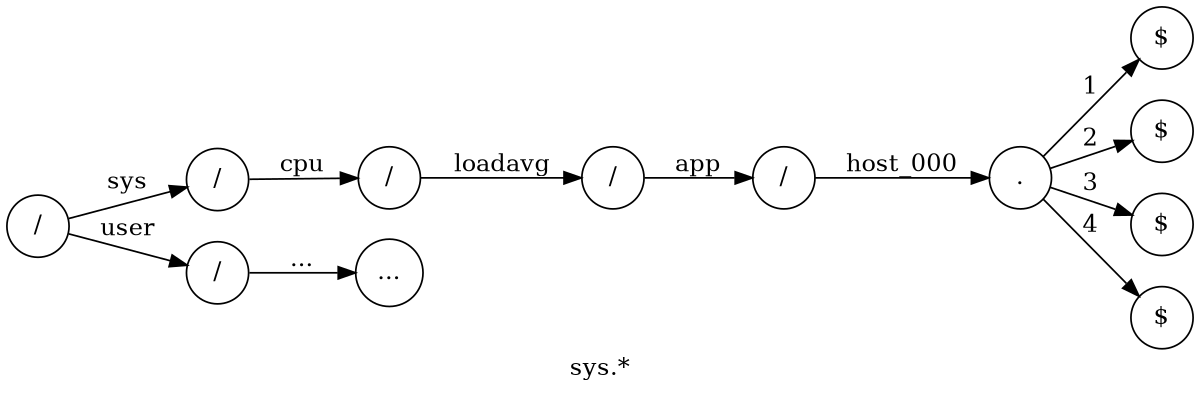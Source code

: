 // graph TD
//     A(/) -->|app| B(/)
//     B --> |cpu| C(/)
//     C --> |loadavg| D(/)
//     D --> |app| E(/)
//     E --> |host-000| F(.)
//     F --> |1| G($)
//     F --> |2| H($)
//     F --> |3| I($)
//     F --> |4| J($)
//
// sys.cpu.loadavg.app.host-0001

digraph trie {
	label="sys.*";
	rankdir=LR;
	size="8,5"
	node [shape = circle];

	root [label = "/"];
	sys [label = "/"];
	root -> sys [label = "sys"];

	cpu [label = "/"];
	sys -> cpu [label = "cpu"];

	loadavg [label = "/"];
	cpu -> loadavg [label = "loadavg"];

	app [label = "/"];
	loadavg -> app [label = "app"];

	host_000 [label = "."];
	app -> host_000 [label = "host_000"];

	host_0001 [label = "$"];
	host_000 -> host_0001 [label = "1"];

	host_0002 [label = "$"];
	host_000 -> host_0002 [label = "2"];

	host_0003 [label = "$"];
	host_000 -> host_0003 [label = "3"];

	host_0004 [label = "$"];
	host_000 -> host_0004 [label = "4"];

	user [label = "/"];
	root -> user [label = "user"];
	user_rest [label="..."]
	user -> user_rest [label = "..."]
}

